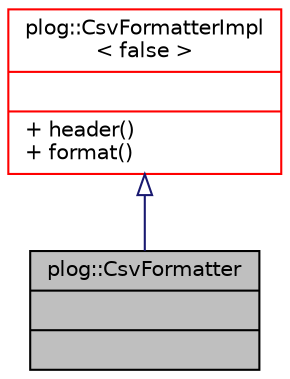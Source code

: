 digraph "plog::CsvFormatter"
{
 // LATEX_PDF_SIZE
  bgcolor="transparent";
  edge [fontname="Helvetica",fontsize="10",labelfontname="Helvetica",labelfontsize="10"];
  node [fontname="Helvetica",fontsize="10",shape=record];
  Node1 [label="{plog::CsvFormatter\n||}",height=0.2,width=0.4,color="black", fillcolor="grey75", style="filled", fontcolor="black",tooltip=" "];
  Node2 -> Node1 [dir="back",color="midnightblue",fontsize="10",style="solid",arrowtail="onormal",fontname="Helvetica"];
  Node2 [label="{plog::CsvFormatterImpl\l\< false \>\n||+ header()\l+ format()\l}",height=0.2,width=0.4,color="red",URL="$classplog_1_1_csv_formatter_impl.html",tooltip=" "];
}

